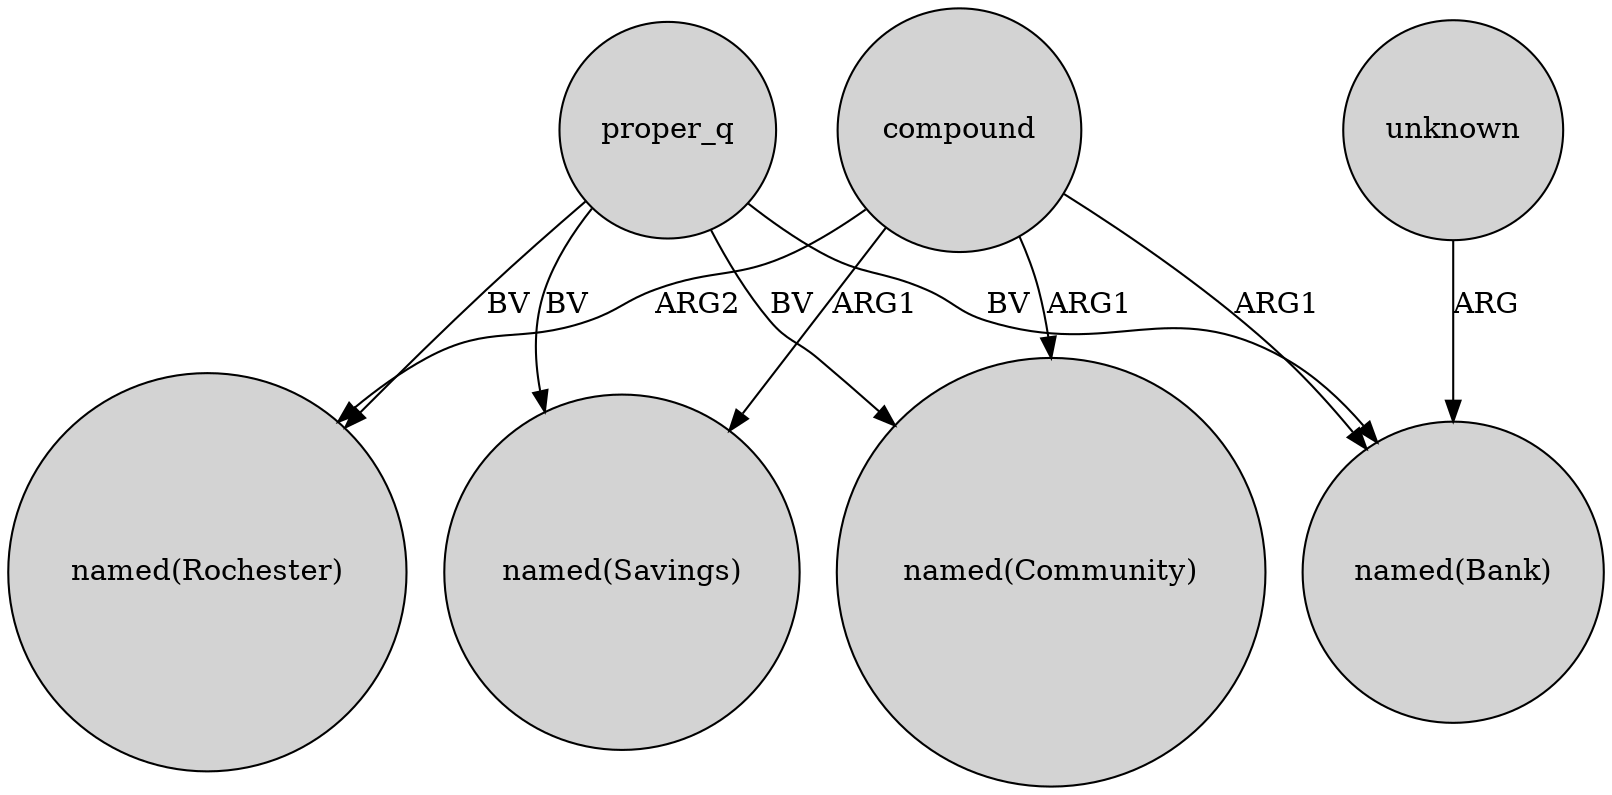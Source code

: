 digraph {
	node [shape=circle style=filled]
	proper_q -> "named(Savings)" [label=BV]
	compound -> "named(Bank)" [label=ARG1]
	unknown -> "named(Bank)" [label=ARG]
	proper_q -> "named(Rochester)" [label=BV]
	compound -> "named(Community)" [label=ARG1]
	compound -> "named(Rochester)" [label=ARG2]
	compound -> "named(Savings)" [label=ARG1]
	proper_q -> "named(Community)" [label=BV]
	proper_q -> "named(Bank)" [label=BV]
}
